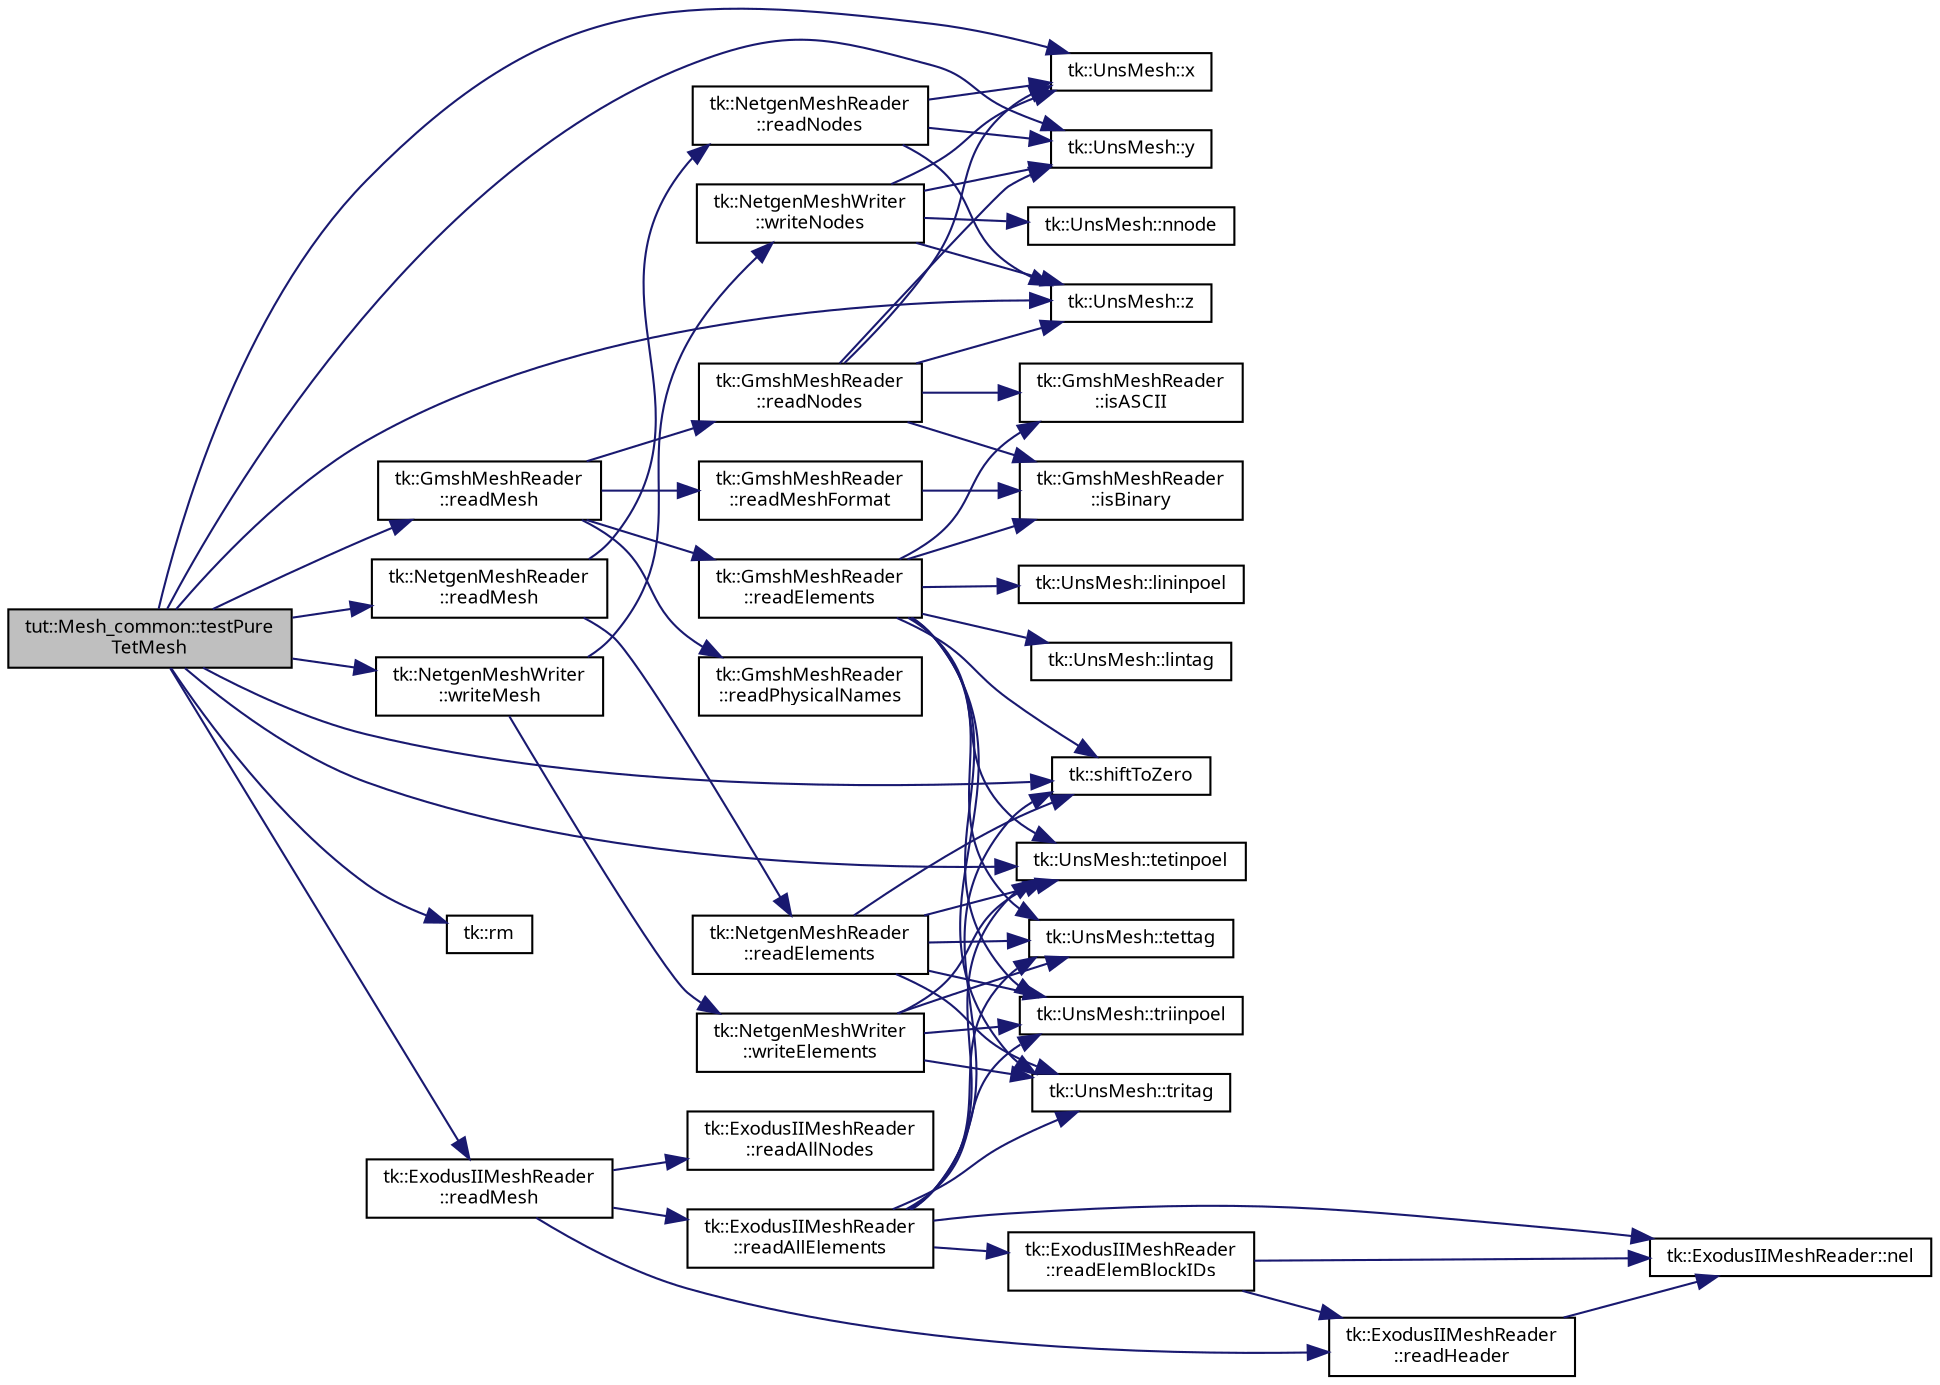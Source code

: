 digraph "tut::Mesh_common::testPureTetMesh"
{
 // INTERACTIVE_SVG=YES
  bgcolor="transparent";
  edge [fontname="sans-serif",fontsize="9",labelfontname="sans-serif",labelfontsize="9"];
  node [fontname="sans-serif",fontsize="9",shape=record];
  rankdir="LR";
  Node1 [label="tut::Mesh_common::testPure\lTetMesh",height=0.2,width=0.4,color="black", fillcolor="grey75", style="filled", fontcolor="black"];
  Node1 -> Node2 [color="midnightblue",fontsize="9",style="solid",fontname="sans-serif"];
  Node2 [label="tk::NetgenMeshReader\l::readMesh",height=0.2,width=0.4,color="black",URL="$classtk_1_1_netgen_mesh_reader.html#a6d8dae77584b84abe4ae7b437ea926b9",tooltip="Read Netgen mesh. "];
  Node2 -> Node3 [color="midnightblue",fontsize="9",style="solid",fontname="sans-serif"];
  Node3 [label="tk::NetgenMeshReader\l::readElements",height=0.2,width=0.4,color="black",URL="$classtk_1_1_netgen_mesh_reader.html#a2c4c2d1e40ae008051f34000e2da6fe0",tooltip="Read element connectivity. "];
  Node3 -> Node4 [color="midnightblue",fontsize="9",style="solid",fontname="sans-serif"];
  Node4 [label="tk::shiftToZero",height=0.2,width=0.4,color="black",URL="$namespacetk.html#a293dd6fafcc3b8f4b28bef4f3ef050e1",tooltip="Shift node IDs to start with zero in element connectivity. "];
  Node3 -> Node5 [color="midnightblue",fontsize="9",style="solid",fontname="sans-serif"];
  Node5 [label="tk::UnsMesh::tetinpoel",height=0.2,width=0.4,color="black",URL="$classtk_1_1_uns_mesh.html#add64317e28f878c1c7c7ac18aebf1d20"];
  Node3 -> Node6 [color="midnightblue",fontsize="9",style="solid",fontname="sans-serif"];
  Node6 [label="tk::UnsMesh::tettag",height=0.2,width=0.4,color="black",URL="$classtk_1_1_uns_mesh.html#a595bc94cca58ec2fbd7fcdabf8299e90"];
  Node3 -> Node7 [color="midnightblue",fontsize="9",style="solid",fontname="sans-serif"];
  Node7 [label="tk::UnsMesh::triinpoel",height=0.2,width=0.4,color="black",URL="$classtk_1_1_uns_mesh.html#a939ed051a032233365bf9f61121a2e6c"];
  Node3 -> Node8 [color="midnightblue",fontsize="9",style="solid",fontname="sans-serif"];
  Node8 [label="tk::UnsMesh::tritag",height=0.2,width=0.4,color="black",URL="$classtk_1_1_uns_mesh.html#a6d594ba8d898e63513e14c425ff90dd7"];
  Node2 -> Node9 [color="midnightblue",fontsize="9",style="solid",fontname="sans-serif"];
  Node9 [label="tk::NetgenMeshReader\l::readNodes",height=0.2,width=0.4,color="black",URL="$classtk_1_1_netgen_mesh_reader.html#ae4172c5d0d0ac8cdd41b6d8e11bcb31e",tooltip="Read nodes. "];
  Node9 -> Node10 [color="midnightblue",fontsize="9",style="solid",fontname="sans-serif"];
  Node10 [label="tk::UnsMesh::x",height=0.2,width=0.4,color="black",URL="$classtk_1_1_uns_mesh.html#a97d2679cf5043c1cae816935b9104f5b"];
  Node9 -> Node11 [color="midnightblue",fontsize="9",style="solid",fontname="sans-serif"];
  Node11 [label="tk::UnsMesh::y",height=0.2,width=0.4,color="black",URL="$classtk_1_1_uns_mesh.html#ae8ebdeca040542425d1b3c49b809f76c"];
  Node9 -> Node12 [color="midnightblue",fontsize="9",style="solid",fontname="sans-serif"];
  Node12 [label="tk::UnsMesh::z",height=0.2,width=0.4,color="black",URL="$classtk_1_1_uns_mesh.html#a637adb84b2d2e09d12a2b4843dd0b5df"];
  Node1 -> Node13 [color="midnightblue",fontsize="9",style="solid",fontname="sans-serif"];
  Node13 [label="tk::GmshMeshReader\l::readMesh",height=0.2,width=0.4,color="black",URL="$classtk_1_1_gmsh_mesh_reader.html#ab1918efbc04de6b7f30fbc46e08fbd39",tooltip="Read Gmsh mesh. "];
  Node13 -> Node14 [color="midnightblue",fontsize="9",style="solid",fontname="sans-serif"];
  Node14 [label="tk::GmshMeshReader\l::readElements",height=0.2,width=0.4,color="black",URL="$classtk_1_1_gmsh_mesh_reader.html#a24fd1ee0283a5710734d38e83f228fb6",tooltip="Read \"$Elements--$EndElements\" section. "];
  Node14 -> Node15 [color="midnightblue",fontsize="9",style="solid",fontname="sans-serif"];
  Node15 [label="tk::GmshMeshReader\l::isASCII",height=0.2,width=0.4,color="black",URL="$classtk_1_1_gmsh_mesh_reader.html#a33e914467088e5d063ab7a6a36f97c16",tooltip="Mesh ASCII type query. "];
  Node14 -> Node16 [color="midnightblue",fontsize="9",style="solid",fontname="sans-serif"];
  Node16 [label="tk::GmshMeshReader\l::isBinary",height=0.2,width=0.4,color="black",URL="$classtk_1_1_gmsh_mesh_reader.html#aab978c00354cad7bcd35fed1c2123304",tooltip="Mesh binary type query. "];
  Node14 -> Node17 [color="midnightblue",fontsize="9",style="solid",fontname="sans-serif"];
  Node17 [label="tk::UnsMesh::lininpoel",height=0.2,width=0.4,color="black",URL="$classtk_1_1_uns_mesh.html#aa55077559200f391078dbfb921414c92"];
  Node14 -> Node18 [color="midnightblue",fontsize="9",style="solid",fontname="sans-serif"];
  Node18 [label="tk::UnsMesh::lintag",height=0.2,width=0.4,color="black",URL="$classtk_1_1_uns_mesh.html#a12694bccd6d41a3d9b65eaa16a9e735a"];
  Node14 -> Node4 [color="midnightblue",fontsize="9",style="solid",fontname="sans-serif"];
  Node14 -> Node5 [color="midnightblue",fontsize="9",style="solid",fontname="sans-serif"];
  Node14 -> Node6 [color="midnightblue",fontsize="9",style="solid",fontname="sans-serif"];
  Node14 -> Node7 [color="midnightblue",fontsize="9",style="solid",fontname="sans-serif"];
  Node14 -> Node8 [color="midnightblue",fontsize="9",style="solid",fontname="sans-serif"];
  Node13 -> Node19 [color="midnightblue",fontsize="9",style="solid",fontname="sans-serif"];
  Node19 [label="tk::GmshMeshReader\l::readMeshFormat",height=0.2,width=0.4,color="black",URL="$classtk_1_1_gmsh_mesh_reader.html#a80e8e595b6a2aeb1ffdb18f0bfc0ef48",tooltip="Read mandatory \"$MeshFormat--$EndMeshFormat\" section. "];
  Node19 -> Node16 [color="midnightblue",fontsize="9",style="solid",fontname="sans-serif"];
  Node13 -> Node20 [color="midnightblue",fontsize="9",style="solid",fontname="sans-serif"];
  Node20 [label="tk::GmshMeshReader\l::readNodes",height=0.2,width=0.4,color="black",URL="$classtk_1_1_gmsh_mesh_reader.html#a84003e9e22860c5c5f6234b395ea8ca9",tooltip="Read \"$Nodes--$EndNodes\" section. "];
  Node20 -> Node15 [color="midnightblue",fontsize="9",style="solid",fontname="sans-serif"];
  Node20 -> Node16 [color="midnightblue",fontsize="9",style="solid",fontname="sans-serif"];
  Node20 -> Node10 [color="midnightblue",fontsize="9",style="solid",fontname="sans-serif"];
  Node20 -> Node11 [color="midnightblue",fontsize="9",style="solid",fontname="sans-serif"];
  Node20 -> Node12 [color="midnightblue",fontsize="9",style="solid",fontname="sans-serif"];
  Node13 -> Node21 [color="midnightblue",fontsize="9",style="solid",fontname="sans-serif"];
  Node21 [label="tk::GmshMeshReader\l::readPhysicalNames",height=0.2,width=0.4,color="black",URL="$classtk_1_1_gmsh_mesh_reader.html#aa5088d692d37a2e4a40da31bdaa39b5c",tooltip="Read \"$PhysicalNames--$EndPhysicalNames\" section. "];
  Node1 -> Node22 [color="midnightblue",fontsize="9",style="solid",fontname="sans-serif"];
  Node22 [label="tk::ExodusIIMeshReader\l::readMesh",height=0.2,width=0.4,color="black",URL="$classtk_1_1_exodus_i_i_mesh_reader.html#a13ecc0fd35b3f60e64c69d62e430e192",tooltip="Read ExodusII mesh from file. "];
  Node22 -> Node23 [color="midnightblue",fontsize="9",style="solid",fontname="sans-serif"];
  Node23 [label="tk::ExodusIIMeshReader\l::readAllElements",height=0.2,width=0.4,color="black",URL="$classtk_1_1_exodus_i_i_mesh_reader.html#af109692f9ad0c7de08382a8e5df3c9bd",tooltip="Read all element blocks and mesh connectivity from ExodusII file. "];
  Node23 -> Node24 [color="midnightblue",fontsize="9",style="solid",fontname="sans-serif"];
  Node24 [label="tk::ExodusIIMeshReader::nel",height=0.2,width=0.4,color="black",URL="$classtk_1_1_exodus_i_i_mesh_reader.html#a0f99c21fb38514768b1032e9bea1db5b",tooltip="Return number of elements in a mesh block in the ExodusII file. "];
  Node23 -> Node25 [color="midnightblue",fontsize="9",style="solid",fontname="sans-serif"];
  Node25 [label="tk::ExodusIIMeshReader\l::readElemBlockIDs",height=0.2,width=0.4,color="black",URL="$classtk_1_1_exodus_i_i_mesh_reader.html#afe8144814a95bbb94d87e04091042918",tooltip="Read element block IDs from file. "];
  Node25 -> Node24 [color="midnightblue",fontsize="9",style="solid",fontname="sans-serif"];
  Node25 -> Node26 [color="midnightblue",fontsize="9",style="solid",fontname="sans-serif"];
  Node26 [label="tk::ExodusIIMeshReader\l::readHeader",height=0.2,width=0.4,color="black",URL="$classtk_1_1_exodus_i_i_mesh_reader.html#a420fb01018122df1c9ffd74f042ec7e4",tooltip="Read ExodusII header without setting mesh size. "];
  Node26 -> Node24 [color="midnightblue",fontsize="9",style="solid",fontname="sans-serif"];
  Node23 -> Node4 [color="midnightblue",fontsize="9",style="solid",fontname="sans-serif"];
  Node23 -> Node5 [color="midnightblue",fontsize="9",style="solid",fontname="sans-serif"];
  Node23 -> Node6 [color="midnightblue",fontsize="9",style="solid",fontname="sans-serif"];
  Node23 -> Node7 [color="midnightblue",fontsize="9",style="solid",fontname="sans-serif"];
  Node23 -> Node8 [color="midnightblue",fontsize="9",style="solid",fontname="sans-serif"];
  Node22 -> Node27 [color="midnightblue",fontsize="9",style="solid",fontname="sans-serif"];
  Node27 [label="tk::ExodusIIMeshReader\l::readAllNodes",height=0.2,width=0.4,color="black",URL="$classtk_1_1_exodus_i_i_mesh_reader.html#a389585fcfb4c26684cde59beaa450049",tooltip="Read all node coordinates from ExodusII file. "];
  Node22 -> Node26 [color="midnightblue",fontsize="9",style="solid",fontname="sans-serif"];
  Node1 -> Node28 [color="midnightblue",fontsize="9",style="solid",fontname="sans-serif"];
  Node28 [label="tk::rm",height=0.2,width=0.4,color="black",URL="$namespacetk.html#a4d5bfee8e8bdea2bc60e5d725672af09",tooltip="Remove file from file system. "];
  Node1 -> Node4 [color="midnightblue",fontsize="9",style="solid",fontname="sans-serif"];
  Node1 -> Node5 [color="midnightblue",fontsize="9",style="solid",fontname="sans-serif"];
  Node1 -> Node29 [color="midnightblue",fontsize="9",style="solid",fontname="sans-serif"];
  Node29 [label="tk::NetgenMeshWriter\l::writeMesh",height=0.2,width=0.4,color="black",URL="$classtk_1_1_netgen_mesh_writer.html#a72173fb4b644f152308ab4ea0e499b9e",tooltip="Write Netgen mesh. "];
  Node29 -> Node30 [color="midnightblue",fontsize="9",style="solid",fontname="sans-serif"];
  Node30 [label="tk::NetgenMeshWriter\l::writeElements",height=0.2,width=0.4,color="black",URL="$classtk_1_1_netgen_mesh_writer.html#a5eb39211863f118884093680453273eb",tooltip="Write elements, i.e., connectivity. "];
  Node30 -> Node5 [color="midnightblue",fontsize="9",style="solid",fontname="sans-serif"];
  Node30 -> Node6 [color="midnightblue",fontsize="9",style="solid",fontname="sans-serif"];
  Node30 -> Node7 [color="midnightblue",fontsize="9",style="solid",fontname="sans-serif"];
  Node30 -> Node8 [color="midnightblue",fontsize="9",style="solid",fontname="sans-serif"];
  Node29 -> Node31 [color="midnightblue",fontsize="9",style="solid",fontname="sans-serif"];
  Node31 [label="tk::NetgenMeshWriter\l::writeNodes",height=0.2,width=0.4,color="black",URL="$classtk_1_1_netgen_mesh_writer.html#aa569d42060f80aecc97bc754eb4e8219",tooltip="Write nodes. "];
  Node31 -> Node32 [color="midnightblue",fontsize="9",style="solid",fontname="sans-serif"];
  Node32 [label="tk::UnsMesh::nnode",height=0.2,width=0.4,color="black",URL="$classtk_1_1_uns_mesh.html#a4ac3cf73164b914787b96d9966016237"];
  Node31 -> Node10 [color="midnightblue",fontsize="9",style="solid",fontname="sans-serif"];
  Node31 -> Node11 [color="midnightblue",fontsize="9",style="solid",fontname="sans-serif"];
  Node31 -> Node12 [color="midnightblue",fontsize="9",style="solid",fontname="sans-serif"];
  Node1 -> Node10 [color="midnightblue",fontsize="9",style="solid",fontname="sans-serif"];
  Node1 -> Node11 [color="midnightblue",fontsize="9",style="solid",fontname="sans-serif"];
  Node1 -> Node12 [color="midnightblue",fontsize="9",style="solid",fontname="sans-serif"];
}
